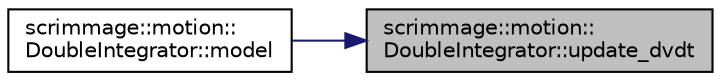 digraph "scrimmage::motion::DoubleIntegrator::update_dvdt"
{
 // LATEX_PDF_SIZE
  edge [fontname="Helvetica",fontsize="10",labelfontname="Helvetica",labelfontsize="10"];
  node [fontname="Helvetica",fontsize="10",shape=record];
  rankdir="RL";
  Node1 [label="scrimmage::motion::\lDoubleIntegrator::update_dvdt",height=0.2,width=0.4,color="black", fillcolor="grey75", style="filled", fontcolor="black",tooltip=" "];
  Node1 -> Node2 [dir="back",color="midnightblue",fontsize="10",style="solid",fontname="Helvetica"];
  Node2 [label="scrimmage::motion::\lDoubleIntegrator::model",height=0.2,width=0.4,color="black", fillcolor="white", style="filled",URL="$classscrimmage_1_1motion_1_1DoubleIntegrator.html#a374a449775920fbe8c1b491d2ec8dc85",tooltip=" "];
}
